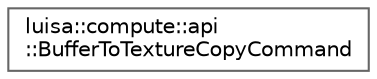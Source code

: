 digraph "类继承关系图"
{
 // LATEX_PDF_SIZE
  bgcolor="transparent";
  edge [fontname=Helvetica,fontsize=10,labelfontname=Helvetica,labelfontsize=10];
  node [fontname=Helvetica,fontsize=10,shape=box,height=0.2,width=0.4];
  rankdir="LR";
  Node0 [id="Node000000",label="luisa::compute::api\l::BufferToTextureCopyCommand",height=0.2,width=0.4,color="grey40", fillcolor="white", style="filled",URL="$structluisa_1_1compute_1_1api_1_1_buffer_to_texture_copy_command.html",tooltip=" "];
}
